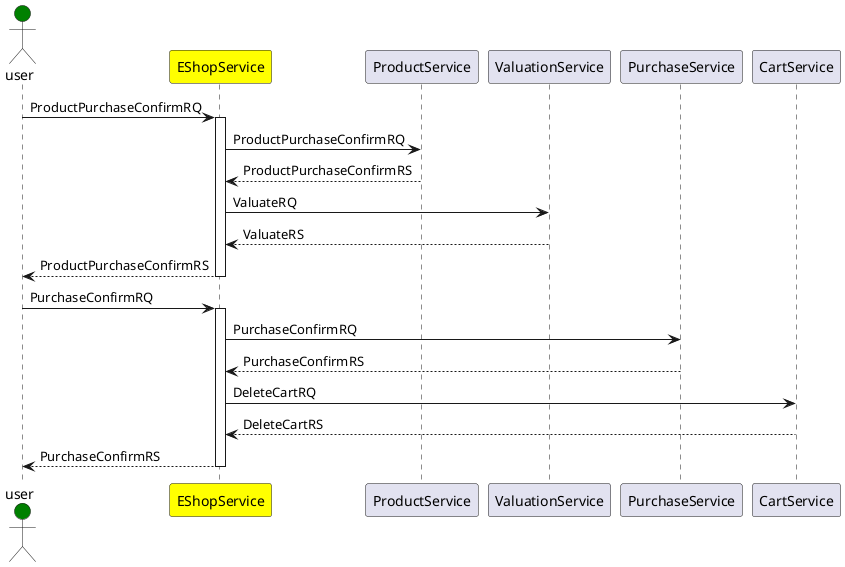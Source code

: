 @startuml

actor user #green
participant EShopService #yellow

user -> EShopService : ProductPurchaseConfirmRQ
activate EShopService

EShopService -> ProductService : ProductPurchaseConfirmRQ
ProductService --> EShopService : ProductPurchaseConfirmRS

EShopService -> ValuationService : ValuateRQ
ValuationService --> EShopService : ValuateRS

EShopService --> user : ProductPurchaseConfirmRS
deactivate EShopService

user -> EShopService : PurchaseConfirmRQ
activate EShopService

EShopService -> PurchaseService : PurchaseConfirmRQ
PurchaseService --> EShopService : PurchaseConfirmRS

EShopService -> CartService : DeleteCartRQ
CartService --> EShopService : DeleteCartRS

EShopService --> user : PurchaseConfirmRS
deactivate EShopService



@enduml